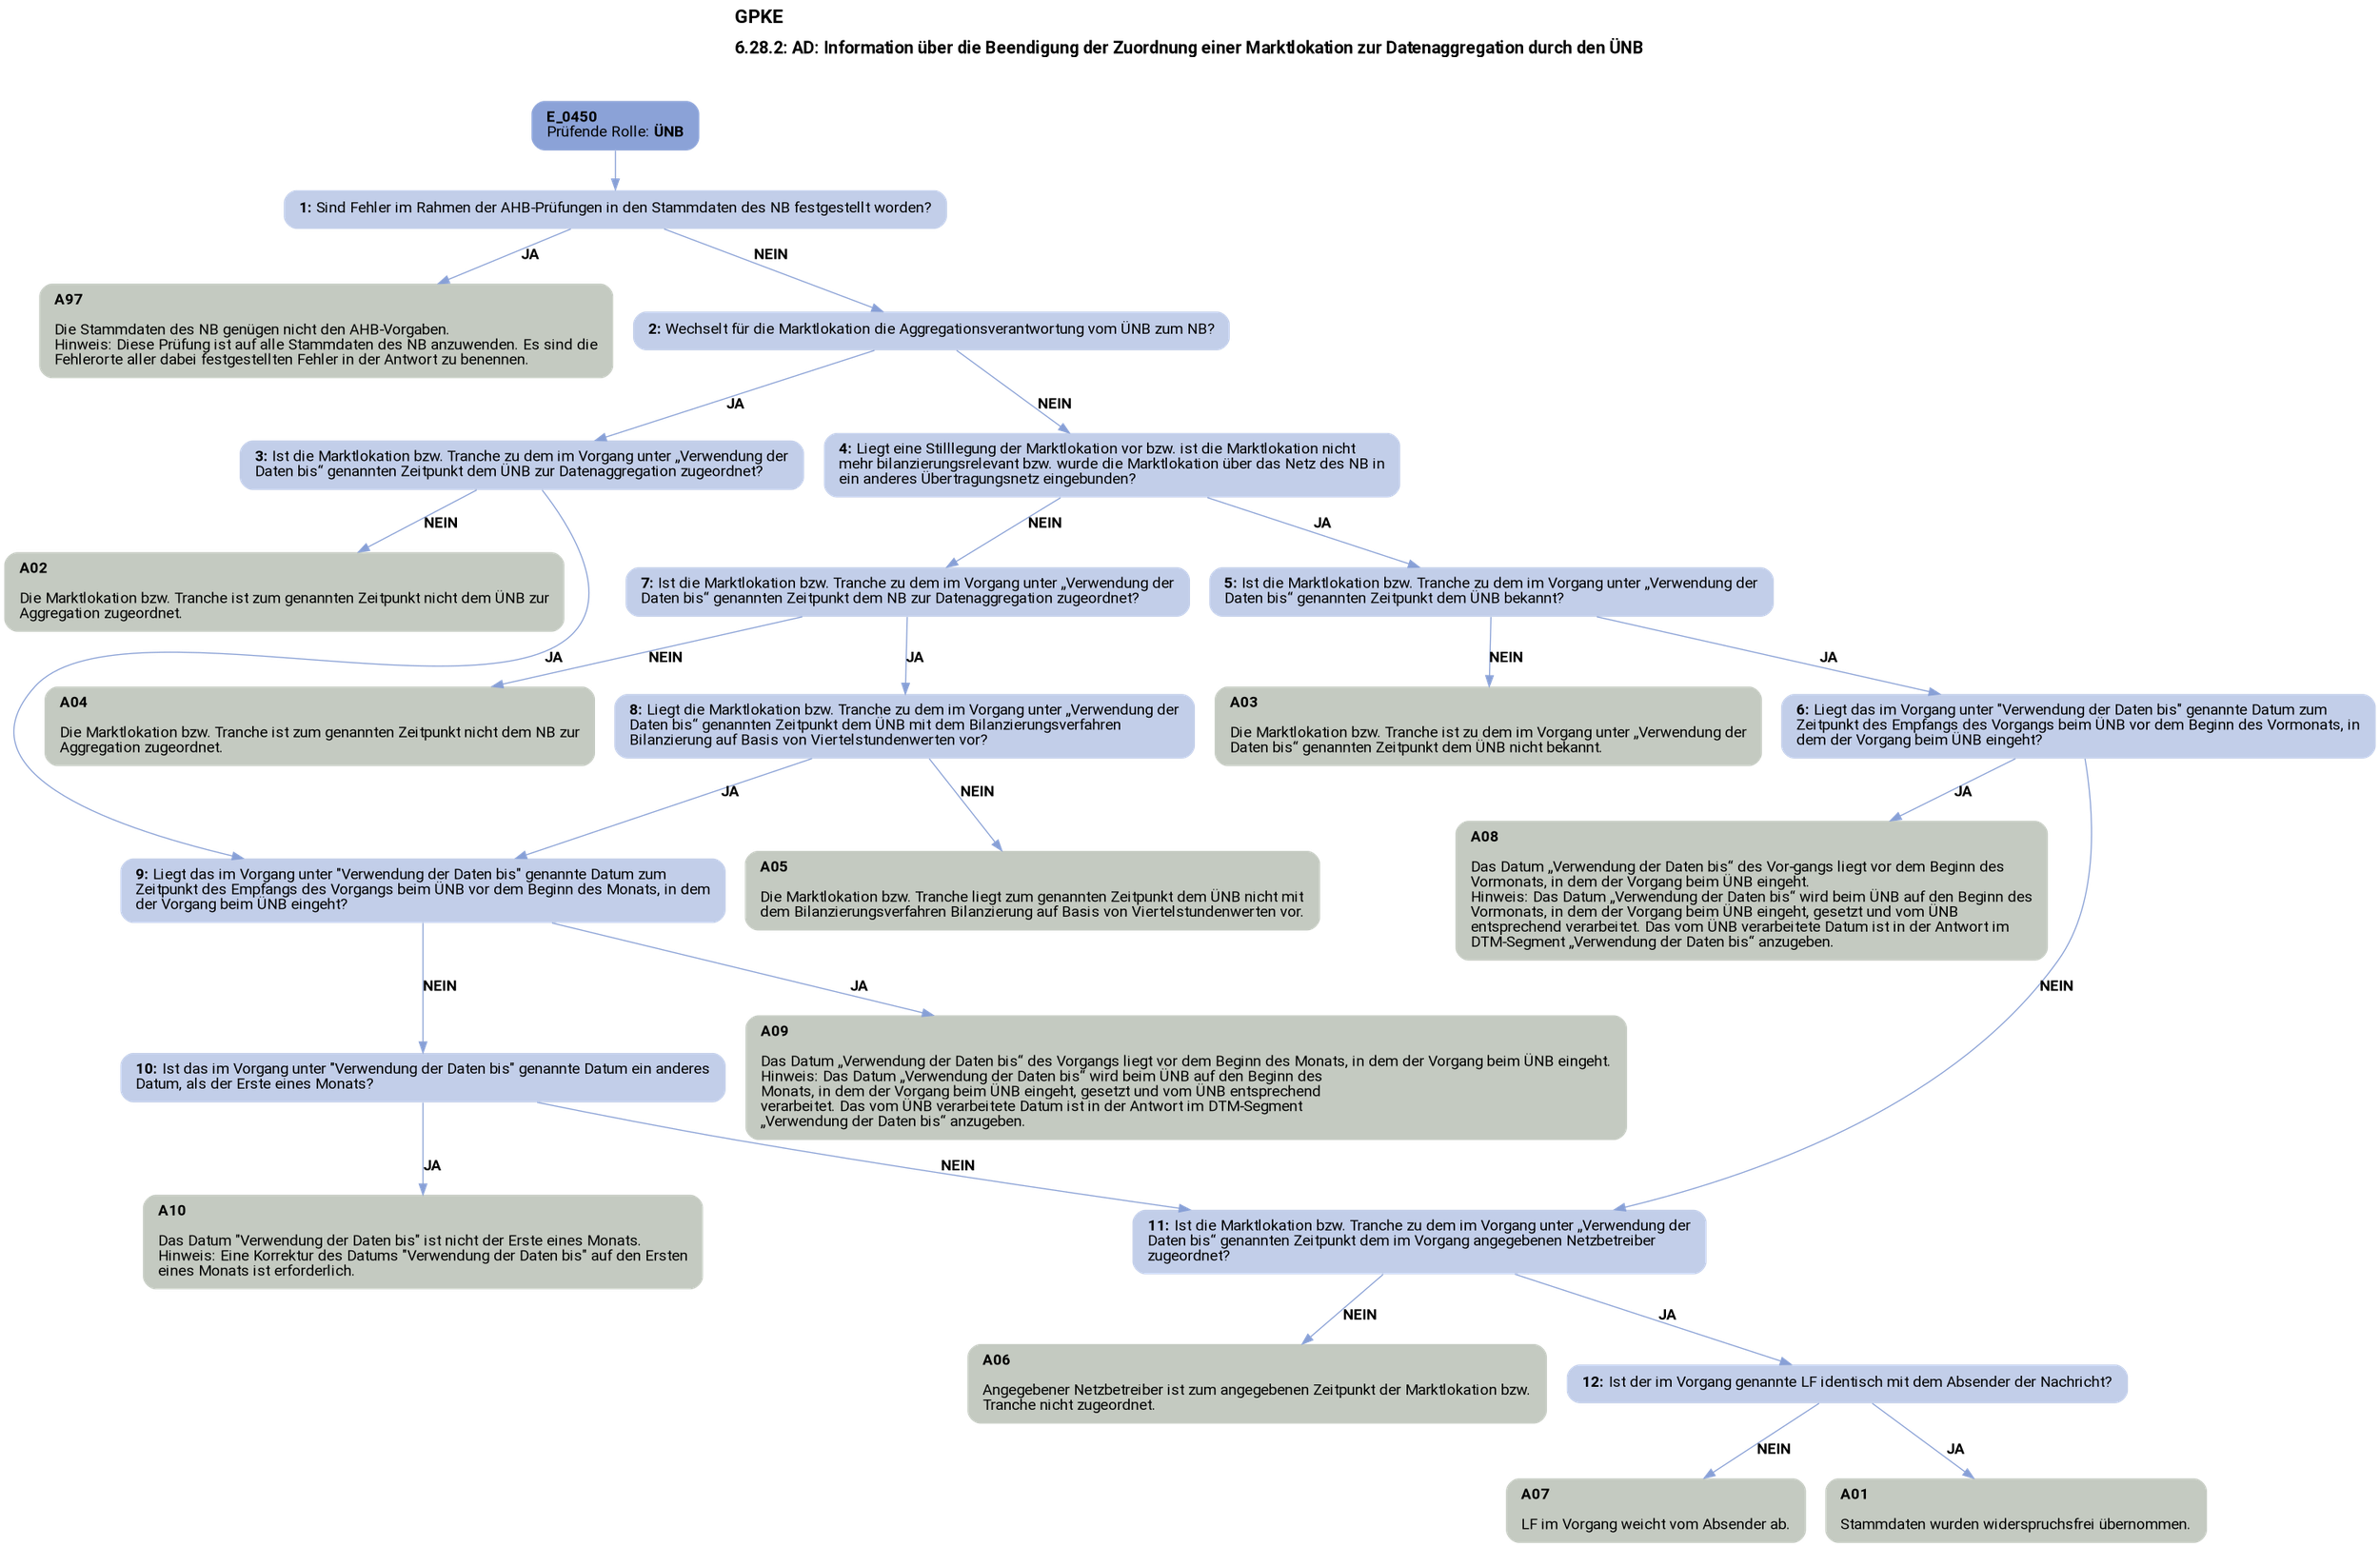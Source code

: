 digraph D {
    labelloc="t";
    label=<<B><FONT POINT-SIZE="18">GPKE</FONT></B><BR align="left"/><BR/><B><FONT POINT-SIZE="16">6.28.2: AD: Information über die Beendigung der Zuordnung einer Marktlokation zur Datenaggregation durch den ÜNB</FONT></B><BR align="left"/><BR/><BR/><BR/>>;
    ratio="compress";
    concentrate=true;
    pack=true;
    rankdir=TB;
    packmode="array";
    size="20,20";
    fontsize=12;
    "Start" [margin="0.2,0.12", shape=box, style="filled,rounded", penwidth=0.0, fillcolor="#8ba2d7", label=<<B>E_0450</B><BR align="left"/><FONT>Prüfende Rolle: <B>ÜNB</B></FONT><BR align="center"/>>, fontname="Roboto, sans-serif"];
    "1" [margin="0.2,0.12", shape=box, style="filled,rounded", penwidth=0.0, fillcolor="#c2cee9", label=<<B>1: </B>Sind Fehler im Rahmen der AHB-Prüfungen in den Stammdaten des NB festgestellt worden?<BR align="left"/>>, fontname="Roboto, sans-serif"];
    "A97" [margin="0.2,0.12", shape=box, style="filled,rounded", penwidth=0.0, fillcolor="#c4cac1", label=<<B>A97</B><BR align="left"/><BR align="left"/><FONT>Die Stammdaten des NB genügen nicht den AHB-Vorgaben.<BR align="left"/>Hinweis: Diese Prüfung ist auf alle Stammdaten des NB anzuwenden. Es sind die<BR align="left"/>Fehlerorte aller dabei festgestellten Fehler in der Antwort zu benennen.<BR align="left"/></FONT>>, fontname="Roboto, sans-serif"];
    "2" [margin="0.2,0.12", shape=box, style="filled,rounded", penwidth=0.0, fillcolor="#c2cee9", label=<<B>2: </B>Wechselt für die Marktlokation die Aggregationsverantwortung vom ÜNB zum NB?<BR align="left"/>>, fontname="Roboto, sans-serif"];
    "3" [margin="0.2,0.12", shape=box, style="filled,rounded", penwidth=0.0, fillcolor="#c2cee9", label=<<B>3: </B>Ist die Marktlokation bzw. Tranche zu dem im Vorgang unter „Verwendung der<BR align="left"/>Daten bis“ genannten Zeitpunkt dem ÜNB zur Datenaggregation zugeordnet?<BR align="left"/>>, fontname="Roboto, sans-serif"];
    "A02" [margin="0.2,0.12", shape=box, style="filled,rounded", penwidth=0.0, fillcolor="#c4cac1", label=<<B>A02</B><BR align="left"/><BR align="left"/><FONT>Die Marktlokation bzw. Tranche ist zum genannten Zeitpunkt nicht dem ÜNB zur<BR align="left"/>Aggregation zugeordnet.<BR align="left"/></FONT>>, fontname="Roboto, sans-serif"];
    "4" [margin="0.2,0.12", shape=box, style="filled,rounded", penwidth=0.0, fillcolor="#c2cee9", label=<<B>4: </B>Liegt eine Stilllegung der Marktlokation vor bzw. ist die Marktlokation nicht<BR align="left"/>mehr bilanzierungsrelevant bzw. wurde die Marktlokation über das Netz des NB in<BR align="left"/>ein anderes Übertragungsnetz eingebunden?<BR align="left"/>>, fontname="Roboto, sans-serif"];
    "5" [margin="0.2,0.12", shape=box, style="filled,rounded", penwidth=0.0, fillcolor="#c2cee9", label=<<B>5: </B>Ist die Marktlokation bzw. Tranche zu dem im Vorgang unter „Verwendung der<BR align="left"/>Daten bis“ genannten Zeitpunkt dem ÜNB bekannt?<BR align="left"/>>, fontname="Roboto, sans-serif"];
    "A03" [margin="0.2,0.12", shape=box, style="filled,rounded", penwidth=0.0, fillcolor="#c4cac1", label=<<B>A03</B><BR align="left"/><BR align="left"/><FONT>Die Marktlokation bzw. Tranche ist zu dem im Vorgang unter „Verwendung der<BR align="left"/>Daten bis“ genannten Zeitpunkt dem ÜNB nicht bekannt.<BR align="left"/></FONT>>, fontname="Roboto, sans-serif"];
    "6" [margin="0.2,0.12", shape=box, style="filled,rounded", penwidth=0.0, fillcolor="#c2cee9", label=<<B>6: </B>Liegt das im Vorgang unter "Verwendung der Daten bis" genannte Datum zum<BR align="left"/>Zeitpunkt des Empfangs des Vorgangs beim ÜNB vor dem Beginn des Vormonats, in<BR align="left"/>dem der Vorgang beim ÜNB eingeht?<BR align="left"/>>, fontname="Roboto, sans-serif"];
    "A08" [margin="0.2,0.12", shape=box, style="filled,rounded", penwidth=0.0, fillcolor="#c4cac1", label=<<B>A08</B><BR align="left"/><BR align="left"/><FONT>Das Datum „Verwendung der Daten bis“ des Vor-gangs liegt vor dem Beginn des<BR align="left"/>Vormonats, in dem der Vorgang beim ÜNB eingeht.<BR align="left"/>Hinweis: Das Datum „Verwendung der Daten bis“ wird beim ÜNB auf den Beginn des<BR align="left"/>Vormonats, in dem der Vorgang beim ÜNB eingeht, gesetzt und vom ÜNB<BR align="left"/>entsprechend verarbeitet. Das vom ÜNB verarbeitete Datum ist in der Antwort im<BR align="left"/>DTM-Segment „Verwendung der Daten bis“ anzugeben.<BR align="left"/></FONT>>, fontname="Roboto, sans-serif"];
    "7" [margin="0.2,0.12", shape=box, style="filled,rounded", penwidth=0.0, fillcolor="#c2cee9", label=<<B>7: </B>Ist die Marktlokation bzw. Tranche zu dem im Vorgang unter „Verwendung der<BR align="left"/>Daten bis“ genannten Zeitpunkt dem NB zur Datenaggregation zugeordnet?<BR align="left"/>>, fontname="Roboto, sans-serif"];
    "A04" [margin="0.2,0.12", shape=box, style="filled,rounded", penwidth=0.0, fillcolor="#c4cac1", label=<<B>A04</B><BR align="left"/><BR align="left"/><FONT>Die Marktlokation bzw. Tranche ist zum genannten Zeitpunkt nicht dem NB zur<BR align="left"/>Aggregation zugeordnet.<BR align="left"/></FONT>>, fontname="Roboto, sans-serif"];
    "8" [margin="0.2,0.12", shape=box, style="filled,rounded", penwidth=0.0, fillcolor="#c2cee9", label=<<B>8: </B>Liegt die Marktlokation bzw. Tranche zu dem im Vorgang unter „Verwendung der<BR align="left"/>Daten bis“ genannten Zeitpunkt dem ÜNB mit dem Bilanzierungsverfahren<BR align="left"/>Bilanzierung auf Basis von Viertelstundenwerten vor?<BR align="left"/>>, fontname="Roboto, sans-serif"];
    "A05" [margin="0.2,0.12", shape=box, style="filled,rounded", penwidth=0.0, fillcolor="#c4cac1", label=<<B>A05</B><BR align="left"/><BR align="left"/><FONT>Die Marktlokation bzw. Tranche liegt zum genannten Zeitpunkt dem ÜNB nicht mit<BR align="left"/>dem Bilanzierungsverfahren Bilanzierung auf Basis von Viertelstundenwerten vor.<BR align="left"/></FONT>>, fontname="Roboto, sans-serif"];
    "9" [margin="0.2,0.12", shape=box, style="filled,rounded", penwidth=0.0, fillcolor="#c2cee9", label=<<B>9: </B>Liegt das im Vorgang unter "Verwendung der Daten bis" genannte Datum zum<BR align="left"/>Zeitpunkt des Empfangs des Vorgangs beim ÜNB vor dem Beginn des Monats, in dem<BR align="left"/>der Vorgang beim ÜNB eingeht?<BR align="left"/>>, fontname="Roboto, sans-serif"];
    "A09" [margin="0.2,0.12", shape=box, style="filled,rounded", penwidth=0.0, fillcolor="#c4cac1", label=<<B>A09</B><BR align="left"/><BR align="left"/><FONT>Das Datum „Verwendung der Daten bis“ des Vorgangs liegt vor dem Beginn des Monats, in dem der Vorgang beim ÜNB eingeht.<BR align="left"/>Hinweis: Das Datum „Verwendung der Daten bis“ wird beim ÜNB auf den Beginn des<BR align="left"/>Monats, in dem der Vorgang beim ÜNB eingeht, gesetzt und vom ÜNB entsprechend<BR align="left"/>verarbeitet. Das vom ÜNB verarbeitete Datum ist in der Antwort im DTM-Segment<BR align="left"/>„Verwendung der Daten bis“ anzugeben.<BR align="left"/></FONT>>, fontname="Roboto, sans-serif"];
    "10" [margin="0.2,0.12", shape=box, style="filled,rounded", penwidth=0.0, fillcolor="#c2cee9", label=<<B>10: </B>Ist das im Vorgang unter "Verwendung der Daten bis" genannte Datum ein anderes<BR align="left"/>Datum, als der Erste eines Monats?<BR align="left"/>>, fontname="Roboto, sans-serif"];
    "A10" [margin="0.2,0.12", shape=box, style="filled,rounded", penwidth=0.0, fillcolor="#c4cac1", label=<<B>A10</B><BR align="left"/><BR align="left"/><FONT>Das Datum "Verwendung der Daten bis" ist nicht der Erste eines Monats.<BR align="left"/>Hinweis: Eine Korrektur des Datums "Verwendung der Daten bis" auf den Ersten<BR align="left"/>eines Monats ist erforderlich.<BR align="left"/></FONT>>, fontname="Roboto, sans-serif"];
    "11" [margin="0.2,0.12", shape=box, style="filled,rounded", penwidth=0.0, fillcolor="#c2cee9", label=<<B>11: </B>Ist die Marktlokation bzw. Tranche zu dem im Vorgang unter „Verwendung der<BR align="left"/>Daten bis“ genannten Zeitpunkt dem im Vorgang angegebenen Netzbetreiber<BR align="left"/>zugeordnet?<BR align="left"/>>, fontname="Roboto, sans-serif"];
    "A06" [margin="0.2,0.12", shape=box, style="filled,rounded", penwidth=0.0, fillcolor="#c4cac1", label=<<B>A06</B><BR align="left"/><BR align="left"/><FONT>Angegebener Netzbetreiber ist zum angegebenen Zeitpunkt der Marktlokation bzw.<BR align="left"/>Tranche nicht zugeordnet.<BR align="left"/></FONT>>, fontname="Roboto, sans-serif"];
    "12" [margin="0.2,0.12", shape=box, style="filled,rounded", penwidth=0.0, fillcolor="#c2cee9", label=<<B>12: </B>Ist der im Vorgang genannte LF identisch mit dem Absender der Nachricht?<BR align="left"/>>, fontname="Roboto, sans-serif"];
    "A07" [margin="0.2,0.12", shape=box, style="filled,rounded", penwidth=0.0, fillcolor="#c4cac1", label=<<B>A07</B><BR align="left"/><BR align="left"/><FONT>LF im Vorgang weicht vom Absender ab.<BR align="left"/></FONT>>, fontname="Roboto, sans-serif"];
    "A01" [margin="0.2,0.12", shape=box, style="filled,rounded", penwidth=0.0, fillcolor="#c4cac1", label=<<B>A01</B><BR align="left"/><BR align="left"/><FONT>Stammdaten wurden widerspruchsfrei übernommen.<BR align="left"/></FONT>>, fontname="Roboto, sans-serif"];

    "Start" -> "1" [color="#88a0d6"];
    "1" -> "A97" [label=<<B>JA</B>>, color="#88a0d6", fontname="Roboto, sans-serif"];
    "1" -> "2" [label=<<B>NEIN</B>>, color="#88a0d6", fontname="Roboto, sans-serif"];
    "2" -> "3" [label=<<B>JA</B>>, color="#88a0d6", fontname="Roboto, sans-serif"];
    "2" -> "4" [label=<<B>NEIN</B>>, color="#88a0d6", fontname="Roboto, sans-serif"];
    "3" -> "A02" [label=<<B>NEIN</B>>, color="#88a0d6", fontname="Roboto, sans-serif"];
    "3" -> "9" [label=<<B>JA</B>>, color="#88a0d6", fontname="Roboto, sans-serif"];
    "4" -> "5" [label=<<B>JA</B>>, color="#88a0d6", fontname="Roboto, sans-serif"];
    "4" -> "7" [label=<<B>NEIN</B>>, color="#88a0d6", fontname="Roboto, sans-serif"];
    "5" -> "A03" [label=<<B>NEIN</B>>, color="#88a0d6", fontname="Roboto, sans-serif"];
    "5" -> "6" [label=<<B>JA</B>>, color="#88a0d6", fontname="Roboto, sans-serif"];
    "6" -> "A08" [label=<<B>JA</B>>, color="#88a0d6", fontname="Roboto, sans-serif"];
    "6" -> "11" [label=<<B>NEIN</B>>, color="#88a0d6", fontname="Roboto, sans-serif"];
    "7" -> "A04" [label=<<B>NEIN</B>>, color="#88a0d6", fontname="Roboto, sans-serif"];
    "7" -> "8" [label=<<B>JA</B>>, color="#88a0d6", fontname="Roboto, sans-serif"];
    "8" -> "A05" [label=<<B>NEIN</B>>, color="#88a0d6", fontname="Roboto, sans-serif"];
    "8" -> "9" [label=<<B>JA</B>>, color="#88a0d6", fontname="Roboto, sans-serif"];
    "9" -> "A09" [label=<<B>JA</B>>, color="#88a0d6", fontname="Roboto, sans-serif"];
    "9" -> "10" [label=<<B>NEIN</B>>, color="#88a0d6", fontname="Roboto, sans-serif"];
    "10" -> "A10" [label=<<B>JA</B>>, color="#88a0d6", fontname="Roboto, sans-serif"];
    "10" -> "11" [label=<<B>NEIN</B>>, color="#88a0d6", fontname="Roboto, sans-serif"];
    "11" -> "A06" [label=<<B>NEIN</B>>, color="#88a0d6", fontname="Roboto, sans-serif"];
    "11" -> "12" [label=<<B>JA</B>>, color="#88a0d6", fontname="Roboto, sans-serif"];
    "12" -> "A07" [label=<<B>NEIN</B>>, color="#88a0d6", fontname="Roboto, sans-serif"];
    "12" -> "A01" [label=<<B>JA</B>>, color="#88a0d6", fontname="Roboto, sans-serif"];

    bgcolor="transparent";
fontname="Roboto, sans-serif";
}